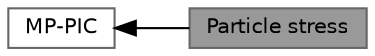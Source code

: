 digraph "Particle stress"
{
 // LATEX_PDF_SIZE
  bgcolor="transparent";
  edge [fontname=Helvetica,fontsize=10,labelfontname=Helvetica,labelfontsize=10];
  node [fontname=Helvetica,fontsize=10,shape=box,height=0.2,width=0.4];
  rankdir=LR;
  Node1 [id="Node000001",label="Particle stress",height=0.2,width=0.4,color="gray40", fillcolor="grey60", style="filled", fontcolor="black",tooltip=" "];
  Node2 [id="Node000002",label="MP-PIC",height=0.2,width=0.4,color="grey40", fillcolor="white", style="filled",URL="$group__grpLagrangianIntermediateMPPICSubModels.html",tooltip=" "];
  Node2->Node1 [shape=plaintext, dir="back", style="solid"];
}
